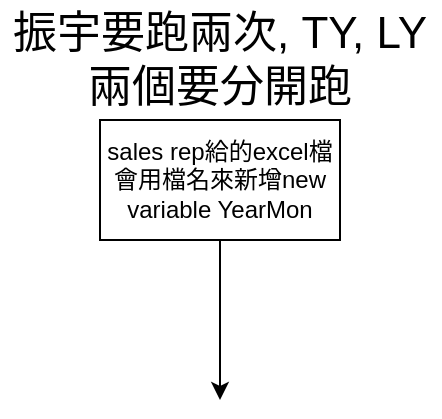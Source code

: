 <mxfile version="15.7.0" type="github">
  <diagram id="thfHg-oEvxa6zLJ4EQXC" name="Page-1">
    <mxGraphModel dx="868" dy="450" grid="1" gridSize="10" guides="1" tooltips="1" connect="1" arrows="1" fold="1" page="1" pageScale="1" pageWidth="850" pageHeight="1100" math="0" shadow="0">
      <root>
        <mxCell id="0" />
        <mxCell id="1" parent="0" />
        <mxCell id="EpGpDTdo5WOj4TJBFxcl-4" value="" style="edgeStyle=orthogonalEdgeStyle;rounded=0;orthogonalLoop=1;jettySize=auto;html=1;fontSize=22;" parent="1" source="EpGpDTdo5WOj4TJBFxcl-1" edge="1">
          <mxGeometry relative="1" as="geometry">
            <mxPoint x="300" y="410" as="targetPoint" />
          </mxGeometry>
        </mxCell>
        <mxCell id="EpGpDTdo5WOj4TJBFxcl-1" value="sales rep給的excel檔&lt;br&gt;會用檔名來新增new variable YearMon" style="rounded=0;whiteSpace=wrap;html=1;" parent="1" vertex="1">
          <mxGeometry x="240" y="270" width="120" height="60" as="geometry" />
        </mxCell>
        <mxCell id="EpGpDTdo5WOj4TJBFxcl-2" value="&lt;font style=&quot;font-size: 22px&quot;&gt;振宇要跑兩次, TY, LY兩個要分開跑&lt;/font&gt;" style="text;html=1;strokeColor=none;fillColor=none;align=center;verticalAlign=middle;whiteSpace=wrap;rounded=0;" parent="1" vertex="1">
          <mxGeometry x="190" y="210" width="220" height="60" as="geometry" />
        </mxCell>
      </root>
    </mxGraphModel>
  </diagram>
</mxfile>
